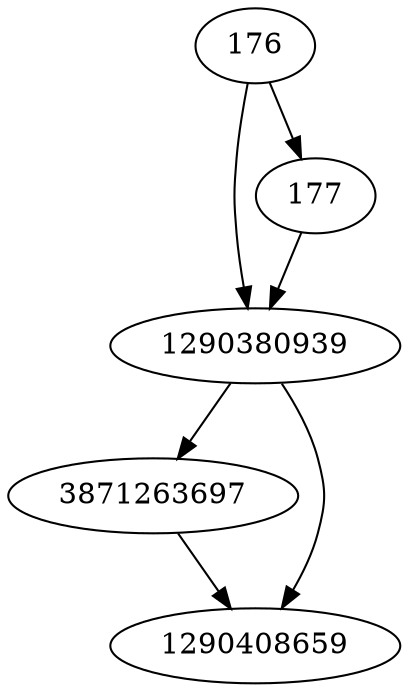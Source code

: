 strict digraph  {
1290380939;
176;
177;
3871263697;
1290408659;
1290380939 -> 1290408659;
1290380939 -> 3871263697;
176 -> 177;
176 -> 1290380939;
177 -> 1290380939;
3871263697 -> 1290408659;
}
